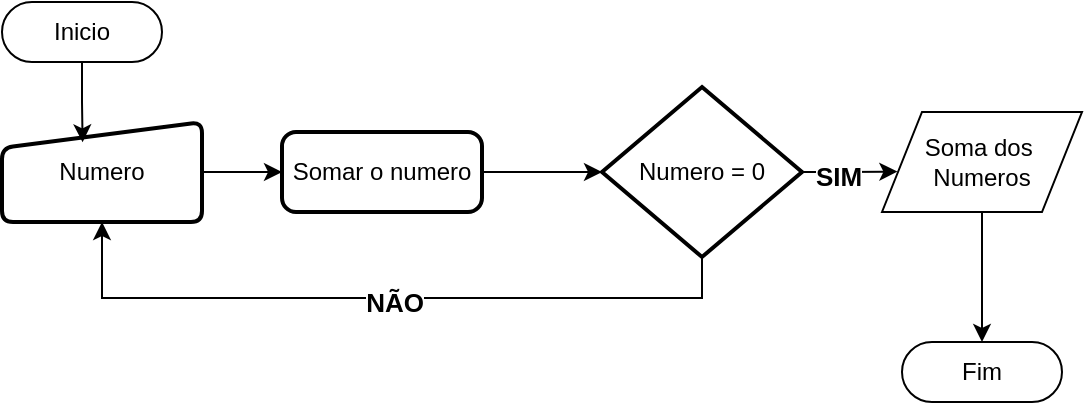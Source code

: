 <mxfile version="26.1.0">
  <diagram name="Página-1" id="KkubuNQwKQWUB5YfPVbF">
    <mxGraphModel grid="1" page="1" gridSize="10" guides="1" tooltips="1" connect="1" arrows="1" fold="1" pageScale="1" pageWidth="827" pageHeight="1169" math="0" shadow="0">
      <root>
        <mxCell id="0" />
        <mxCell id="1" parent="0" />
        <mxCell id="HnNa0JBuEI1SDndNhTzj-1" value="Inicio" style="html=1;dashed=0;whiteSpace=wrap;shape=mxgraph.dfd.start" vertex="1" parent="1">
          <mxGeometry x="160" y="130" width="80" height="30" as="geometry" />
        </mxCell>
        <mxCell id="HnNa0JBuEI1SDndNhTzj-2" value="Fim" style="html=1;dashed=0;whiteSpace=wrap;shape=mxgraph.dfd.start" vertex="1" parent="1">
          <mxGeometry x="610" y="300" width="80" height="30" as="geometry" />
        </mxCell>
        <mxCell id="HnNa0JBuEI1SDndNhTzj-9" style="edgeStyle=orthogonalEdgeStyle;rounded=0;orthogonalLoop=1;jettySize=auto;html=1;" edge="1" parent="1" source="HnNa0JBuEI1SDndNhTzj-4" target="HnNa0JBuEI1SDndNhTzj-7">
          <mxGeometry relative="1" as="geometry" />
        </mxCell>
        <mxCell id="HnNa0JBuEI1SDndNhTzj-4" value="Numero" style="html=1;strokeWidth=2;shape=manualInput;whiteSpace=wrap;rounded=1;size=13;arcSize=11;" vertex="1" parent="1">
          <mxGeometry x="160" y="190" width="100" height="50" as="geometry" />
        </mxCell>
        <mxCell id="HnNa0JBuEI1SDndNhTzj-11" style="edgeStyle=orthogonalEdgeStyle;rounded=0;orthogonalLoop=1;jettySize=auto;html=1;" edge="1" parent="1" source="HnNa0JBuEI1SDndNhTzj-7" target="HnNa0JBuEI1SDndNhTzj-10">
          <mxGeometry relative="1" as="geometry" />
        </mxCell>
        <mxCell id="HnNa0JBuEI1SDndNhTzj-7" value="Somar o numero" style="rounded=1;whiteSpace=wrap;html=1;absoluteArcSize=1;arcSize=14;strokeWidth=2;" vertex="1" parent="1">
          <mxGeometry x="300" y="195" width="100" height="40" as="geometry" />
        </mxCell>
        <mxCell id="HnNa0JBuEI1SDndNhTzj-15" style="edgeStyle=orthogonalEdgeStyle;rounded=0;orthogonalLoop=1;jettySize=auto;html=1;entryX=0.5;entryY=1;entryDx=0;entryDy=0;" edge="1" parent="1" source="HnNa0JBuEI1SDndNhTzj-10" target="HnNa0JBuEI1SDndNhTzj-4">
          <mxGeometry relative="1" as="geometry">
            <Array as="points">
              <mxPoint x="510" y="278" />
              <mxPoint x="210" y="278" />
            </Array>
          </mxGeometry>
        </mxCell>
        <mxCell id="HnNa0JBuEI1SDndNhTzj-17" value="&lt;b&gt;&lt;font style=&quot;font-size: 13px;&quot;&gt;NÃO&lt;/font&gt;&lt;/b&gt;" style="edgeLabel;html=1;align=center;verticalAlign=middle;resizable=0;points=[];" connectable="0" vertex="1" parent="HnNa0JBuEI1SDndNhTzj-15">
          <mxGeometry x="-0.024" y="2" relative="1" as="geometry">
            <mxPoint as="offset" />
          </mxGeometry>
        </mxCell>
        <mxCell id="HnNa0JBuEI1SDndNhTzj-10" value="Numero = 0" style="strokeWidth=2;html=1;shape=mxgraph.flowchart.decision;whiteSpace=wrap;" vertex="1" parent="1">
          <mxGeometry x="460" y="172.5" width="100" height="85" as="geometry" />
        </mxCell>
        <mxCell id="HnNa0JBuEI1SDndNhTzj-16" style="edgeStyle=orthogonalEdgeStyle;rounded=0;orthogonalLoop=1;jettySize=auto;html=1;" edge="1" parent="1" source="HnNa0JBuEI1SDndNhTzj-12" target="HnNa0JBuEI1SDndNhTzj-2">
          <mxGeometry relative="1" as="geometry" />
        </mxCell>
        <mxCell id="HnNa0JBuEI1SDndNhTzj-12" value="Soma dos&amp;nbsp;&lt;div&gt;Numeros&lt;/div&gt;" style="shape=parallelogram;perimeter=parallelogramPerimeter;whiteSpace=wrap;html=1;dashed=0;" vertex="1" parent="1">
          <mxGeometry x="600" y="185" width="100" height="50" as="geometry" />
        </mxCell>
        <mxCell id="HnNa0JBuEI1SDndNhTzj-13" style="edgeStyle=orthogonalEdgeStyle;rounded=0;orthogonalLoop=1;jettySize=auto;html=1;entryX=0.077;entryY=0.596;entryDx=0;entryDy=0;entryPerimeter=0;" edge="1" parent="1" source="HnNa0JBuEI1SDndNhTzj-10" target="HnNa0JBuEI1SDndNhTzj-12">
          <mxGeometry relative="1" as="geometry" />
        </mxCell>
        <mxCell id="HnNa0JBuEI1SDndNhTzj-14" value="&lt;b&gt;&lt;font style=&quot;font-size: 13px;&quot;&gt;SIM&lt;/font&gt;&lt;/b&gt;" style="edgeLabel;html=1;align=center;verticalAlign=middle;resizable=0;points=[];" connectable="0" vertex="1" parent="HnNa0JBuEI1SDndNhTzj-13">
          <mxGeometry x="-0.165" y="-1" relative="1" as="geometry">
            <mxPoint x="-2" y="1" as="offset" />
          </mxGeometry>
        </mxCell>
        <mxCell id="HnNa0JBuEI1SDndNhTzj-18" style="edgeStyle=orthogonalEdgeStyle;rounded=0;orthogonalLoop=1;jettySize=auto;html=1;entryX=0.403;entryY=0.203;entryDx=0;entryDy=0;entryPerimeter=0;" edge="1" parent="1" source="HnNa0JBuEI1SDndNhTzj-1" target="HnNa0JBuEI1SDndNhTzj-4">
          <mxGeometry relative="1" as="geometry" />
        </mxCell>
      </root>
    </mxGraphModel>
  </diagram>
</mxfile>
